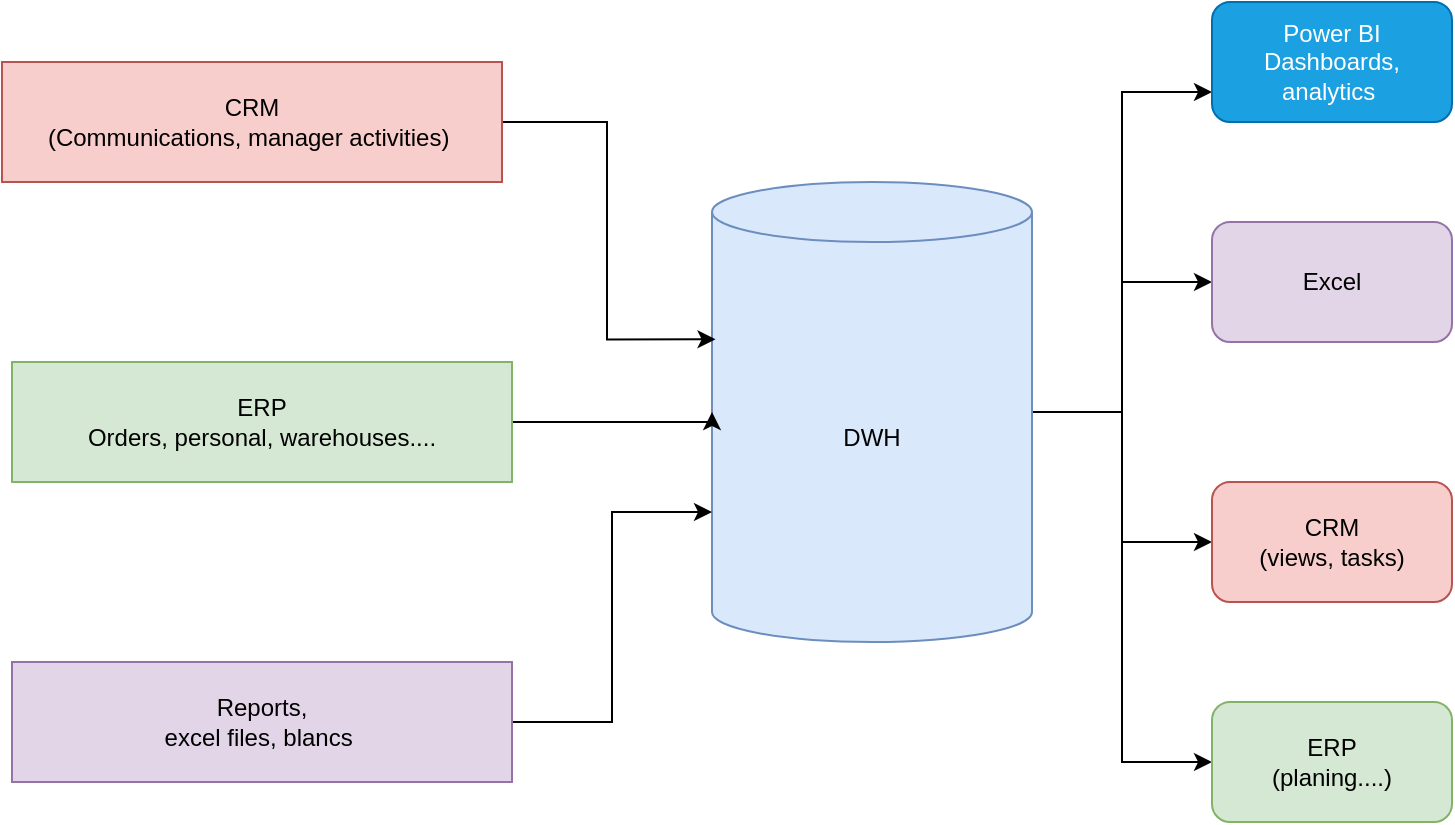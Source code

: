 <mxfile version="20.8.23" type="github">
  <diagram name="Страница 1" id="swA_8_GcXAzS3ZgrSIn1">
    <mxGraphModel dx="1002" dy="569" grid="1" gridSize="10" guides="1" tooltips="1" connect="1" arrows="1" fold="1" page="1" pageScale="1" pageWidth="827" pageHeight="1169" math="0" shadow="0">
      <root>
        <mxCell id="0" />
        <mxCell id="1" parent="0" />
        <mxCell id="aAJ6bCT32WDWyiOc5iHI-14" style="edgeStyle=orthogonalEdgeStyle;rounded=0;orthogonalLoop=1;jettySize=auto;html=1;entryX=0;entryY=0.75;entryDx=0;entryDy=0;" edge="1" parent="1" source="aAJ6bCT32WDWyiOc5iHI-1" target="aAJ6bCT32WDWyiOc5iHI-5">
          <mxGeometry relative="1" as="geometry" />
        </mxCell>
        <mxCell id="aAJ6bCT32WDWyiOc5iHI-15" style="edgeStyle=orthogonalEdgeStyle;rounded=0;orthogonalLoop=1;jettySize=auto;html=1;entryX=0;entryY=0.5;entryDx=0;entryDy=0;" edge="1" parent="1" source="aAJ6bCT32WDWyiOc5iHI-1" target="aAJ6bCT32WDWyiOc5iHI-6">
          <mxGeometry relative="1" as="geometry" />
        </mxCell>
        <mxCell id="aAJ6bCT32WDWyiOc5iHI-16" style="edgeStyle=orthogonalEdgeStyle;rounded=0;orthogonalLoop=1;jettySize=auto;html=1;entryX=0;entryY=0.5;entryDx=0;entryDy=0;" edge="1" parent="1" source="aAJ6bCT32WDWyiOc5iHI-1" target="aAJ6bCT32WDWyiOc5iHI-7">
          <mxGeometry relative="1" as="geometry" />
        </mxCell>
        <mxCell id="aAJ6bCT32WDWyiOc5iHI-17" style="edgeStyle=orthogonalEdgeStyle;rounded=0;orthogonalLoop=1;jettySize=auto;html=1;entryX=0;entryY=0.5;entryDx=0;entryDy=0;" edge="1" parent="1" source="aAJ6bCT32WDWyiOc5iHI-1" target="aAJ6bCT32WDWyiOc5iHI-8">
          <mxGeometry relative="1" as="geometry" />
        </mxCell>
        <mxCell id="aAJ6bCT32WDWyiOc5iHI-1" value="DWH" style="shape=cylinder3;whiteSpace=wrap;html=1;boundedLbl=1;backgroundOutline=1;size=15;fillColor=#dae8fc;strokeColor=#6c8ebf;" vertex="1" parent="1">
          <mxGeometry x="390" y="120" width="160" height="230" as="geometry" />
        </mxCell>
        <mxCell id="aAJ6bCT32WDWyiOc5iHI-11" style="edgeStyle=orthogonalEdgeStyle;rounded=0;orthogonalLoop=1;jettySize=auto;html=1;entryX=0.011;entryY=0.342;entryDx=0;entryDy=0;entryPerimeter=0;" edge="1" parent="1" source="aAJ6bCT32WDWyiOc5iHI-2" target="aAJ6bCT32WDWyiOc5iHI-1">
          <mxGeometry relative="1" as="geometry" />
        </mxCell>
        <mxCell id="aAJ6bCT32WDWyiOc5iHI-2" value="CRM&lt;br&gt;(Communications, manager activities)&amp;nbsp;" style="rounded=0;whiteSpace=wrap;html=1;fillColor=#f8cecc;strokeColor=#b85450;" vertex="1" parent="1">
          <mxGeometry x="35" y="60" width="250" height="60" as="geometry" />
        </mxCell>
        <mxCell id="aAJ6bCT32WDWyiOc5iHI-12" style="edgeStyle=orthogonalEdgeStyle;rounded=0;orthogonalLoop=1;jettySize=auto;html=1;entryX=0;entryY=0.5;entryDx=0;entryDy=0;entryPerimeter=0;" edge="1" parent="1" source="aAJ6bCT32WDWyiOc5iHI-3" target="aAJ6bCT32WDWyiOc5iHI-1">
          <mxGeometry relative="1" as="geometry">
            <mxPoint x="380" y="240" as="targetPoint" />
            <Array as="points">
              <mxPoint x="390" y="240" />
            </Array>
          </mxGeometry>
        </mxCell>
        <mxCell id="aAJ6bCT32WDWyiOc5iHI-3" value="ERP&lt;br&gt;Orders, personal, warehouses...." style="rounded=0;whiteSpace=wrap;html=1;fillColor=#d5e8d4;strokeColor=#82b366;" vertex="1" parent="1">
          <mxGeometry x="40" y="210" width="250" height="60" as="geometry" />
        </mxCell>
        <mxCell id="aAJ6bCT32WDWyiOc5iHI-13" style="edgeStyle=orthogonalEdgeStyle;rounded=0;orthogonalLoop=1;jettySize=auto;html=1;entryX=0;entryY=0;entryDx=0;entryDy=165;entryPerimeter=0;" edge="1" parent="1" source="aAJ6bCT32WDWyiOc5iHI-4" target="aAJ6bCT32WDWyiOc5iHI-1">
          <mxGeometry relative="1" as="geometry" />
        </mxCell>
        <mxCell id="aAJ6bCT32WDWyiOc5iHI-4" value="Reports,&lt;br&gt;excel files, blancs&amp;nbsp;" style="rounded=0;whiteSpace=wrap;html=1;fillColor=#e1d5e7;strokeColor=#9673a6;" vertex="1" parent="1">
          <mxGeometry x="40" y="360" width="250" height="60" as="geometry" />
        </mxCell>
        <mxCell id="aAJ6bCT32WDWyiOc5iHI-5" value="Power BI&lt;br&gt;Dashboards, analytics&amp;nbsp;" style="rounded=1;whiteSpace=wrap;html=1;fillColor=#1ba1e2;fontColor=#ffffff;strokeColor=#006EAF;" vertex="1" parent="1">
          <mxGeometry x="640" y="30" width="120" height="60" as="geometry" />
        </mxCell>
        <mxCell id="aAJ6bCT32WDWyiOc5iHI-6" value="Excel" style="rounded=1;whiteSpace=wrap;html=1;fillColor=#e1d5e7;strokeColor=#9673a6;" vertex="1" parent="1">
          <mxGeometry x="640" y="140" width="120" height="60" as="geometry" />
        </mxCell>
        <mxCell id="aAJ6bCT32WDWyiOc5iHI-7" value="CRM&lt;br&gt;(views, tasks)" style="rounded=1;whiteSpace=wrap;html=1;fillColor=#f8cecc;strokeColor=#b85450;" vertex="1" parent="1">
          <mxGeometry x="640" y="270" width="120" height="60" as="geometry" />
        </mxCell>
        <mxCell id="aAJ6bCT32WDWyiOc5iHI-8" value="ERP&lt;br&gt;(planing....)" style="rounded=1;whiteSpace=wrap;html=1;fillColor=#d5e8d4;strokeColor=#82b366;" vertex="1" parent="1">
          <mxGeometry x="640" y="380" width="120" height="60" as="geometry" />
        </mxCell>
      </root>
    </mxGraphModel>
  </diagram>
</mxfile>
